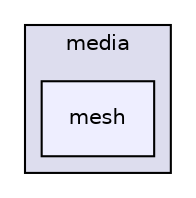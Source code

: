 digraph "mesh" {
  bgcolor=transparent;
  compound=true
  node [ fontsize="10", fontname="Helvetica"];
  edge [ labelfontsize="10", labelfontname="Helvetica"];
  subgraph clusterdir_aa327d2ceb98594d8acc0902c43a264b {
    graph [ bgcolor="#ddddee", pencolor="black", label="media" fontname="Helvetica", fontsize="10", URL="dir_aa327d2ceb98594d8acc0902c43a264b.html"]
  dir_a14adb562a0c3e273f9c52429d05db33 [shape=box, label="mesh", style="filled", fillcolor="#eeeeff", pencolor="black", URL="dir_a14adb562a0c3e273f9c52429d05db33.html"];
  }
}
